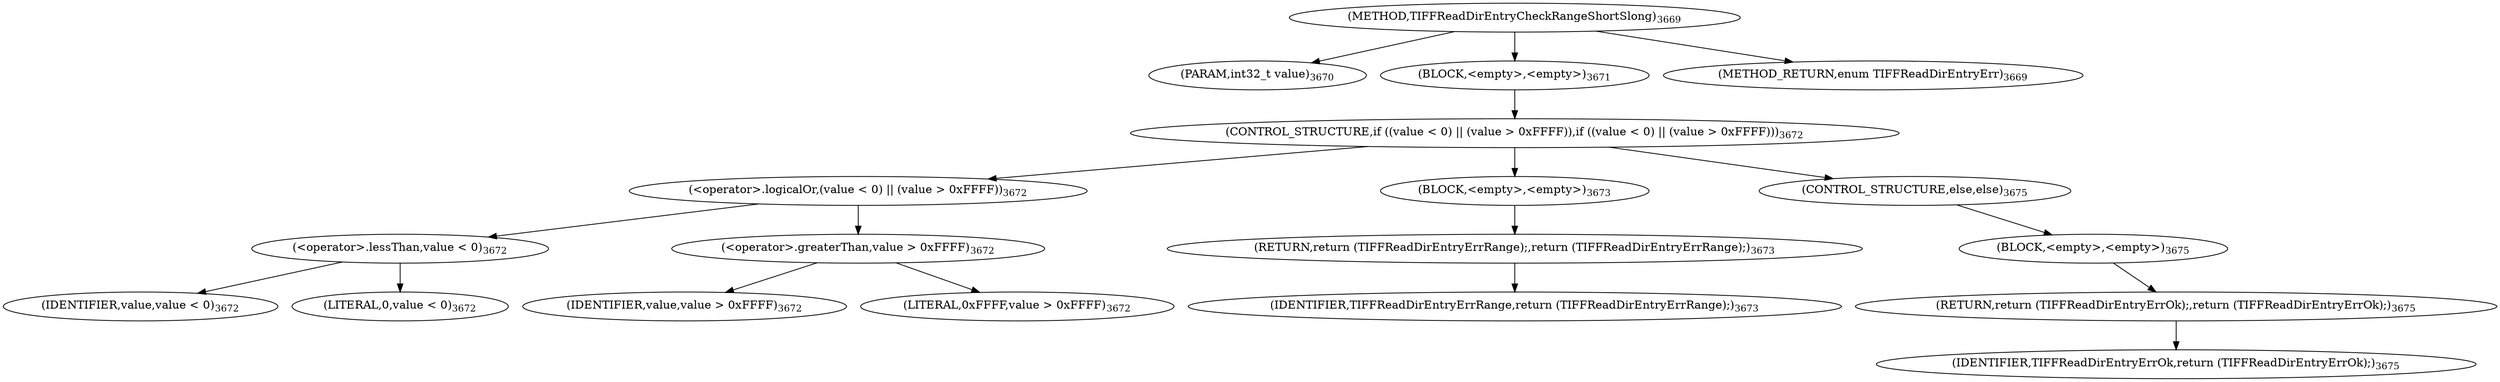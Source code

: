 digraph "TIFFReadDirEntryCheckRangeShortSlong" {  
"87621" [label = <(METHOD,TIFFReadDirEntryCheckRangeShortSlong)<SUB>3669</SUB>> ]
"87622" [label = <(PARAM,int32_t value)<SUB>3670</SUB>> ]
"87623" [label = <(BLOCK,&lt;empty&gt;,&lt;empty&gt;)<SUB>3671</SUB>> ]
"87624" [label = <(CONTROL_STRUCTURE,if ((value &lt; 0) || (value &gt; 0xFFFF)),if ((value &lt; 0) || (value &gt; 0xFFFF)))<SUB>3672</SUB>> ]
"87625" [label = <(&lt;operator&gt;.logicalOr,(value &lt; 0) || (value &gt; 0xFFFF))<SUB>3672</SUB>> ]
"87626" [label = <(&lt;operator&gt;.lessThan,value &lt; 0)<SUB>3672</SUB>> ]
"87627" [label = <(IDENTIFIER,value,value &lt; 0)<SUB>3672</SUB>> ]
"87628" [label = <(LITERAL,0,value &lt; 0)<SUB>3672</SUB>> ]
"87629" [label = <(&lt;operator&gt;.greaterThan,value &gt; 0xFFFF)<SUB>3672</SUB>> ]
"87630" [label = <(IDENTIFIER,value,value &gt; 0xFFFF)<SUB>3672</SUB>> ]
"87631" [label = <(LITERAL,0xFFFF,value &gt; 0xFFFF)<SUB>3672</SUB>> ]
"87632" [label = <(BLOCK,&lt;empty&gt;,&lt;empty&gt;)<SUB>3673</SUB>> ]
"87633" [label = <(RETURN,return (TIFFReadDirEntryErrRange);,return (TIFFReadDirEntryErrRange);)<SUB>3673</SUB>> ]
"87634" [label = <(IDENTIFIER,TIFFReadDirEntryErrRange,return (TIFFReadDirEntryErrRange);)<SUB>3673</SUB>> ]
"87635" [label = <(CONTROL_STRUCTURE,else,else)<SUB>3675</SUB>> ]
"87636" [label = <(BLOCK,&lt;empty&gt;,&lt;empty&gt;)<SUB>3675</SUB>> ]
"87637" [label = <(RETURN,return (TIFFReadDirEntryErrOk);,return (TIFFReadDirEntryErrOk);)<SUB>3675</SUB>> ]
"87638" [label = <(IDENTIFIER,TIFFReadDirEntryErrOk,return (TIFFReadDirEntryErrOk);)<SUB>3675</SUB>> ]
"87639" [label = <(METHOD_RETURN,enum TIFFReadDirEntryErr)<SUB>3669</SUB>> ]
  "87621" -> "87622" 
  "87621" -> "87623" 
  "87621" -> "87639" 
  "87623" -> "87624" 
  "87624" -> "87625" 
  "87624" -> "87632" 
  "87624" -> "87635" 
  "87625" -> "87626" 
  "87625" -> "87629" 
  "87626" -> "87627" 
  "87626" -> "87628" 
  "87629" -> "87630" 
  "87629" -> "87631" 
  "87632" -> "87633" 
  "87633" -> "87634" 
  "87635" -> "87636" 
  "87636" -> "87637" 
  "87637" -> "87638" 
}
